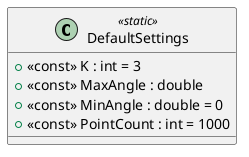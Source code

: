 @startuml
class DefaultSettings <<static>> {
    + <<const>> K : int = 3
    + <<const>> MaxAngle : double
    + <<const>> MinAngle : double = 0
    + <<const>> PointCount : int = 1000
}

@enduml
